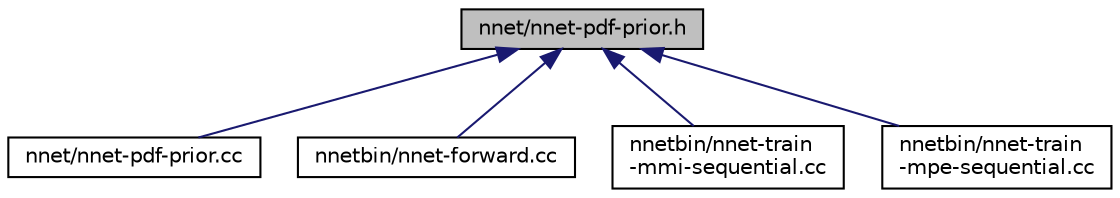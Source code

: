 digraph "nnet/nnet-pdf-prior.h"
{
  edge [fontname="Helvetica",fontsize="10",labelfontname="Helvetica",labelfontsize="10"];
  node [fontname="Helvetica",fontsize="10",shape=record];
  Node80 [label="nnet/nnet-pdf-prior.h",height=0.2,width=0.4,color="black", fillcolor="grey75", style="filled", fontcolor="black"];
  Node80 -> Node81 [dir="back",color="midnightblue",fontsize="10",style="solid",fontname="Helvetica"];
  Node81 [label="nnet/nnet-pdf-prior.cc",height=0.2,width=0.4,color="black", fillcolor="white", style="filled",URL="$nnet-pdf-prior_8cc.html"];
  Node80 -> Node82 [dir="back",color="midnightblue",fontsize="10",style="solid",fontname="Helvetica"];
  Node82 [label="nnetbin/nnet-forward.cc",height=0.2,width=0.4,color="black", fillcolor="white", style="filled",URL="$nnet-forward_8cc.html"];
  Node80 -> Node83 [dir="back",color="midnightblue",fontsize="10",style="solid",fontname="Helvetica"];
  Node83 [label="nnetbin/nnet-train\l-mmi-sequential.cc",height=0.2,width=0.4,color="black", fillcolor="white", style="filled",URL="$nnet-train-mmi-sequential_8cc.html"];
  Node80 -> Node84 [dir="back",color="midnightblue",fontsize="10",style="solid",fontname="Helvetica"];
  Node84 [label="nnetbin/nnet-train\l-mpe-sequential.cc",height=0.2,width=0.4,color="black", fillcolor="white", style="filled",URL="$nnet-train-mpe-sequential_8cc.html"];
}
